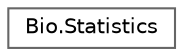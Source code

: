 digraph "Graphical Class Hierarchy"
{
 // LATEX_PDF_SIZE
  bgcolor="transparent";
  edge [fontname=Helvetica,fontsize=10,labelfontname=Helvetica,labelfontsize=10];
  node [fontname=Helvetica,fontsize=10,shape=box,height=0.2,width=0.4];
  rankdir="LR";
  Node0 [label="Bio.Statistics",height=0.2,width=0.4,color="grey40", fillcolor="white", style="filled",URL="$class_bio_1_1_statistics.html",tooltip=" "];
}
